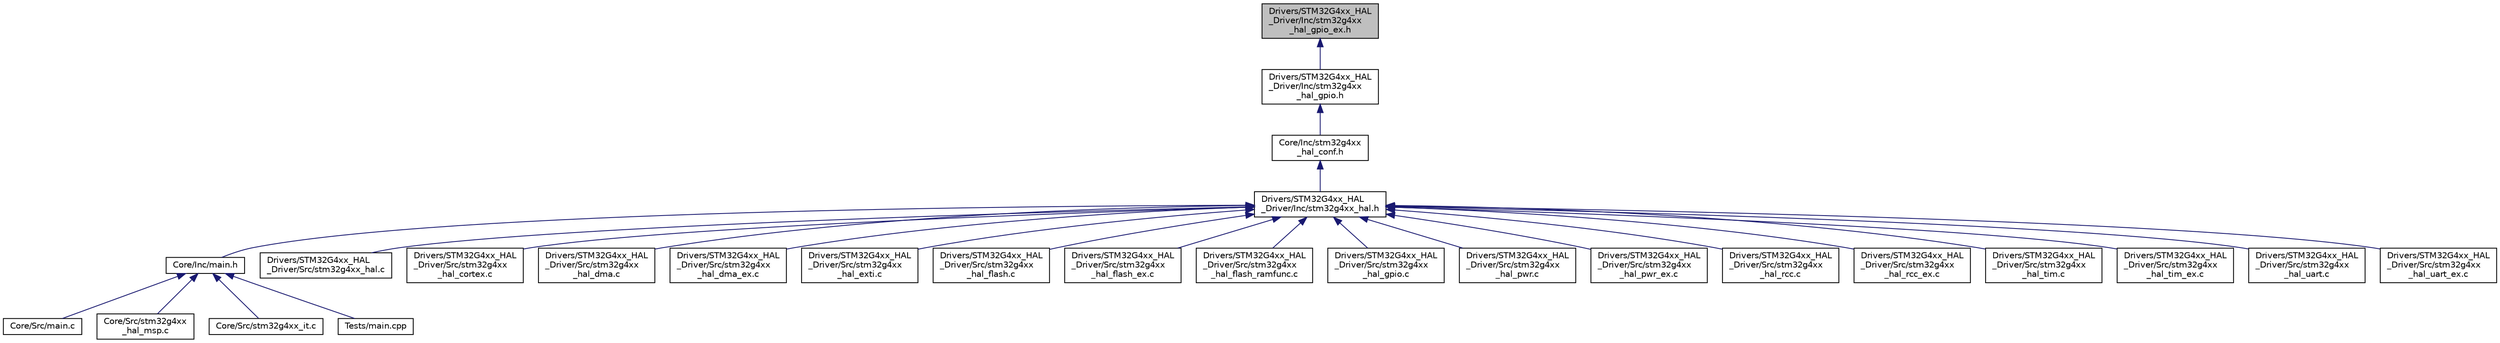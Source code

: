 digraph "Drivers/STM32G4xx_HAL_Driver/Inc/stm32g4xx_hal_gpio_ex.h"
{
 // LATEX_PDF_SIZE
  edge [fontname="Helvetica",fontsize="10",labelfontname="Helvetica",labelfontsize="10"];
  node [fontname="Helvetica",fontsize="10",shape=record];
  Node1 [label="Drivers/STM32G4xx_HAL\l_Driver/Inc/stm32g4xx\l_hal_gpio_ex.h",height=0.2,width=0.4,color="black", fillcolor="grey75", style="filled", fontcolor="black",tooltip="Header file of GPIO HAL Extended module."];
  Node1 -> Node2 [dir="back",color="midnightblue",fontsize="10",style="solid",fontname="Helvetica"];
  Node2 [label="Drivers/STM32G4xx_HAL\l_Driver/Inc/stm32g4xx\l_hal_gpio.h",height=0.2,width=0.4,color="black", fillcolor="white", style="filled",URL="$stm32g4xx__hal__gpio_8h.html",tooltip="Header file of GPIO HAL module."];
  Node2 -> Node3 [dir="back",color="midnightblue",fontsize="10",style="solid",fontname="Helvetica"];
  Node3 [label="Core/Inc/stm32g4xx\l_hal_conf.h",height=0.2,width=0.4,color="black", fillcolor="white", style="filled",URL="$stm32g4xx__hal__conf_8h.html",tooltip="HAL configuration file."];
  Node3 -> Node4 [dir="back",color="midnightblue",fontsize="10",style="solid",fontname="Helvetica"];
  Node4 [label="Drivers/STM32G4xx_HAL\l_Driver/Inc/stm32g4xx_hal.h",height=0.2,width=0.4,color="black", fillcolor="white", style="filled",URL="$stm32g4xx__hal_8h.html",tooltip="This file contains all the functions prototypes for the HAL module driver."];
  Node4 -> Node5 [dir="back",color="midnightblue",fontsize="10",style="solid",fontname="Helvetica"];
  Node5 [label="Core/Inc/main.h",height=0.2,width=0.4,color="black", fillcolor="white", style="filled",URL="$main_8h.html",tooltip=": Header for main.c file."];
  Node5 -> Node6 [dir="back",color="midnightblue",fontsize="10",style="solid",fontname="Helvetica"];
  Node6 [label="Core/Src/main.c",height=0.2,width=0.4,color="black", fillcolor="white", style="filled",URL="$main_8c.html",tooltip=": Main program body"];
  Node5 -> Node7 [dir="back",color="midnightblue",fontsize="10",style="solid",fontname="Helvetica"];
  Node7 [label="Core/Src/stm32g4xx\l_hal_msp.c",height=0.2,width=0.4,color="black", fillcolor="white", style="filled",URL="$stm32g4xx__hal__msp_8c.html",tooltip="This file provides code for the MSP Initialization and de-Initialization codes."];
  Node5 -> Node8 [dir="back",color="midnightblue",fontsize="10",style="solid",fontname="Helvetica"];
  Node8 [label="Core/Src/stm32g4xx_it.c",height=0.2,width=0.4,color="black", fillcolor="white", style="filled",URL="$stm32g4xx__it_8c.html",tooltip="Interrupt Service Routines."];
  Node5 -> Node9 [dir="back",color="midnightblue",fontsize="10",style="solid",fontname="Helvetica"];
  Node9 [label="Tests/main.cpp",height=0.2,width=0.4,color="black", fillcolor="white", style="filled",URL="$main_8cpp.html",tooltip=" "];
  Node4 -> Node10 [dir="back",color="midnightblue",fontsize="10",style="solid",fontname="Helvetica"];
  Node10 [label="Drivers/STM32G4xx_HAL\l_Driver/Src/stm32g4xx_hal.c",height=0.2,width=0.4,color="black", fillcolor="white", style="filled",URL="$stm32g4xx__hal_8c.html",tooltip="HAL module driver. This is the common part of the HAL initialization."];
  Node4 -> Node11 [dir="back",color="midnightblue",fontsize="10",style="solid",fontname="Helvetica"];
  Node11 [label="Drivers/STM32G4xx_HAL\l_Driver/Src/stm32g4xx\l_hal_cortex.c",height=0.2,width=0.4,color="black", fillcolor="white", style="filled",URL="$stm32g4xx__hal__cortex_8c.html",tooltip="CORTEX HAL module driver. This file provides firmware functions to manage the following functionaliti..."];
  Node4 -> Node12 [dir="back",color="midnightblue",fontsize="10",style="solid",fontname="Helvetica"];
  Node12 [label="Drivers/STM32G4xx_HAL\l_Driver/Src/stm32g4xx\l_hal_dma.c",height=0.2,width=0.4,color="black", fillcolor="white", style="filled",URL="$stm32g4xx__hal__dma_8c.html",tooltip="DMA HAL module driver. This file provides firmware functions to manage the following functionalities ..."];
  Node4 -> Node13 [dir="back",color="midnightblue",fontsize="10",style="solid",fontname="Helvetica"];
  Node13 [label="Drivers/STM32G4xx_HAL\l_Driver/Src/stm32g4xx\l_hal_dma_ex.c",height=0.2,width=0.4,color="black", fillcolor="white", style="filled",URL="$stm32g4xx__hal__dma__ex_8c.html",tooltip="DMA Extension HAL module driver This file provides firmware functions to manage the following functio..."];
  Node4 -> Node14 [dir="back",color="midnightblue",fontsize="10",style="solid",fontname="Helvetica"];
  Node14 [label="Drivers/STM32G4xx_HAL\l_Driver/Src/stm32g4xx\l_hal_exti.c",height=0.2,width=0.4,color="black", fillcolor="white", style="filled",URL="$stm32g4xx__hal__exti_8c.html",tooltip="EXTI HAL module driver. This file provides firmware functions to manage the following functionalities..."];
  Node4 -> Node15 [dir="back",color="midnightblue",fontsize="10",style="solid",fontname="Helvetica"];
  Node15 [label="Drivers/STM32G4xx_HAL\l_Driver/Src/stm32g4xx\l_hal_flash.c",height=0.2,width=0.4,color="black", fillcolor="white", style="filled",URL="$stm32g4xx__hal__flash_8c.html",tooltip="FLASH HAL module driver. This file provides firmware functions to manage the following functionalitie..."];
  Node4 -> Node16 [dir="back",color="midnightblue",fontsize="10",style="solid",fontname="Helvetica"];
  Node16 [label="Drivers/STM32G4xx_HAL\l_Driver/Src/stm32g4xx\l_hal_flash_ex.c",height=0.2,width=0.4,color="black", fillcolor="white", style="filled",URL="$stm32g4xx__hal__flash__ex_8c.html",tooltip="Extended FLASH HAL module driver. This file provides firmware functions to manage the following funct..."];
  Node4 -> Node17 [dir="back",color="midnightblue",fontsize="10",style="solid",fontname="Helvetica"];
  Node17 [label="Drivers/STM32G4xx_HAL\l_Driver/Src/stm32g4xx\l_hal_flash_ramfunc.c",height=0.2,width=0.4,color="black", fillcolor="white", style="filled",URL="$stm32g4xx__hal__flash__ramfunc_8c.html",tooltip="FLASH RAMFUNC driver. This file provides a Flash firmware functions which should be executed from int..."];
  Node4 -> Node18 [dir="back",color="midnightblue",fontsize="10",style="solid",fontname="Helvetica"];
  Node18 [label="Drivers/STM32G4xx_HAL\l_Driver/Src/stm32g4xx\l_hal_gpio.c",height=0.2,width=0.4,color="black", fillcolor="white", style="filled",URL="$stm32g4xx__hal__gpio_8c.html",tooltip="GPIO HAL module driver. This file provides firmware functions to manage the following functionalities..."];
  Node4 -> Node19 [dir="back",color="midnightblue",fontsize="10",style="solid",fontname="Helvetica"];
  Node19 [label="Drivers/STM32G4xx_HAL\l_Driver/Src/stm32g4xx\l_hal_pwr.c",height=0.2,width=0.4,color="black", fillcolor="white", style="filled",URL="$stm32g4xx__hal__pwr_8c.html",tooltip="PWR HAL module driver. This file provides firmware functions to manage the following functionalities ..."];
  Node4 -> Node20 [dir="back",color="midnightblue",fontsize="10",style="solid",fontname="Helvetica"];
  Node20 [label="Drivers/STM32G4xx_HAL\l_Driver/Src/stm32g4xx\l_hal_pwr_ex.c",height=0.2,width=0.4,color="black", fillcolor="white", style="filled",URL="$stm32g4xx__hal__pwr__ex_8c.html",tooltip="Extended PWR HAL module driver. This file provides firmware functions to manage the following functio..."];
  Node4 -> Node21 [dir="back",color="midnightblue",fontsize="10",style="solid",fontname="Helvetica"];
  Node21 [label="Drivers/STM32G4xx_HAL\l_Driver/Src/stm32g4xx\l_hal_rcc.c",height=0.2,width=0.4,color="black", fillcolor="white", style="filled",URL="$stm32g4xx__hal__rcc_8c.html",tooltip="RCC HAL module driver. This file provides firmware functions to manage the following functionalities ..."];
  Node4 -> Node22 [dir="back",color="midnightblue",fontsize="10",style="solid",fontname="Helvetica"];
  Node22 [label="Drivers/STM32G4xx_HAL\l_Driver/Src/stm32g4xx\l_hal_rcc_ex.c",height=0.2,width=0.4,color="black", fillcolor="white", style="filled",URL="$stm32g4xx__hal__rcc__ex_8c.html",tooltip="Extended RCC HAL module driver. This file provides firmware functions to manage the following functio..."];
  Node4 -> Node23 [dir="back",color="midnightblue",fontsize="10",style="solid",fontname="Helvetica"];
  Node23 [label="Drivers/STM32G4xx_HAL\l_Driver/Src/stm32g4xx\l_hal_tim.c",height=0.2,width=0.4,color="black", fillcolor="white", style="filled",URL="$stm32g4xx__hal__tim_8c.html",tooltip="TIM HAL module driver. This file provides firmware functions to manage the following functionalities ..."];
  Node4 -> Node24 [dir="back",color="midnightblue",fontsize="10",style="solid",fontname="Helvetica"];
  Node24 [label="Drivers/STM32G4xx_HAL\l_Driver/Src/stm32g4xx\l_hal_tim_ex.c",height=0.2,width=0.4,color="black", fillcolor="white", style="filled",URL="$stm32g4xx__hal__tim__ex_8c.html",tooltip="TIM HAL module driver. This file provides firmware functions to manage the following functionalities ..."];
  Node4 -> Node25 [dir="back",color="midnightblue",fontsize="10",style="solid",fontname="Helvetica"];
  Node25 [label="Drivers/STM32G4xx_HAL\l_Driver/Src/stm32g4xx\l_hal_uart.c",height=0.2,width=0.4,color="black", fillcolor="white", style="filled",URL="$stm32g4xx__hal__uart_8c.html",tooltip="UART HAL module driver. This file provides firmware functions to manage the following functionalities..."];
  Node4 -> Node26 [dir="back",color="midnightblue",fontsize="10",style="solid",fontname="Helvetica"];
  Node26 [label="Drivers/STM32G4xx_HAL\l_Driver/Src/stm32g4xx\l_hal_uart_ex.c",height=0.2,width=0.4,color="black", fillcolor="white", style="filled",URL="$stm32g4xx__hal__uart__ex_8c.html",tooltip="Extended UART HAL module driver. This file provides firmware functions to manage the following extend..."];
}
